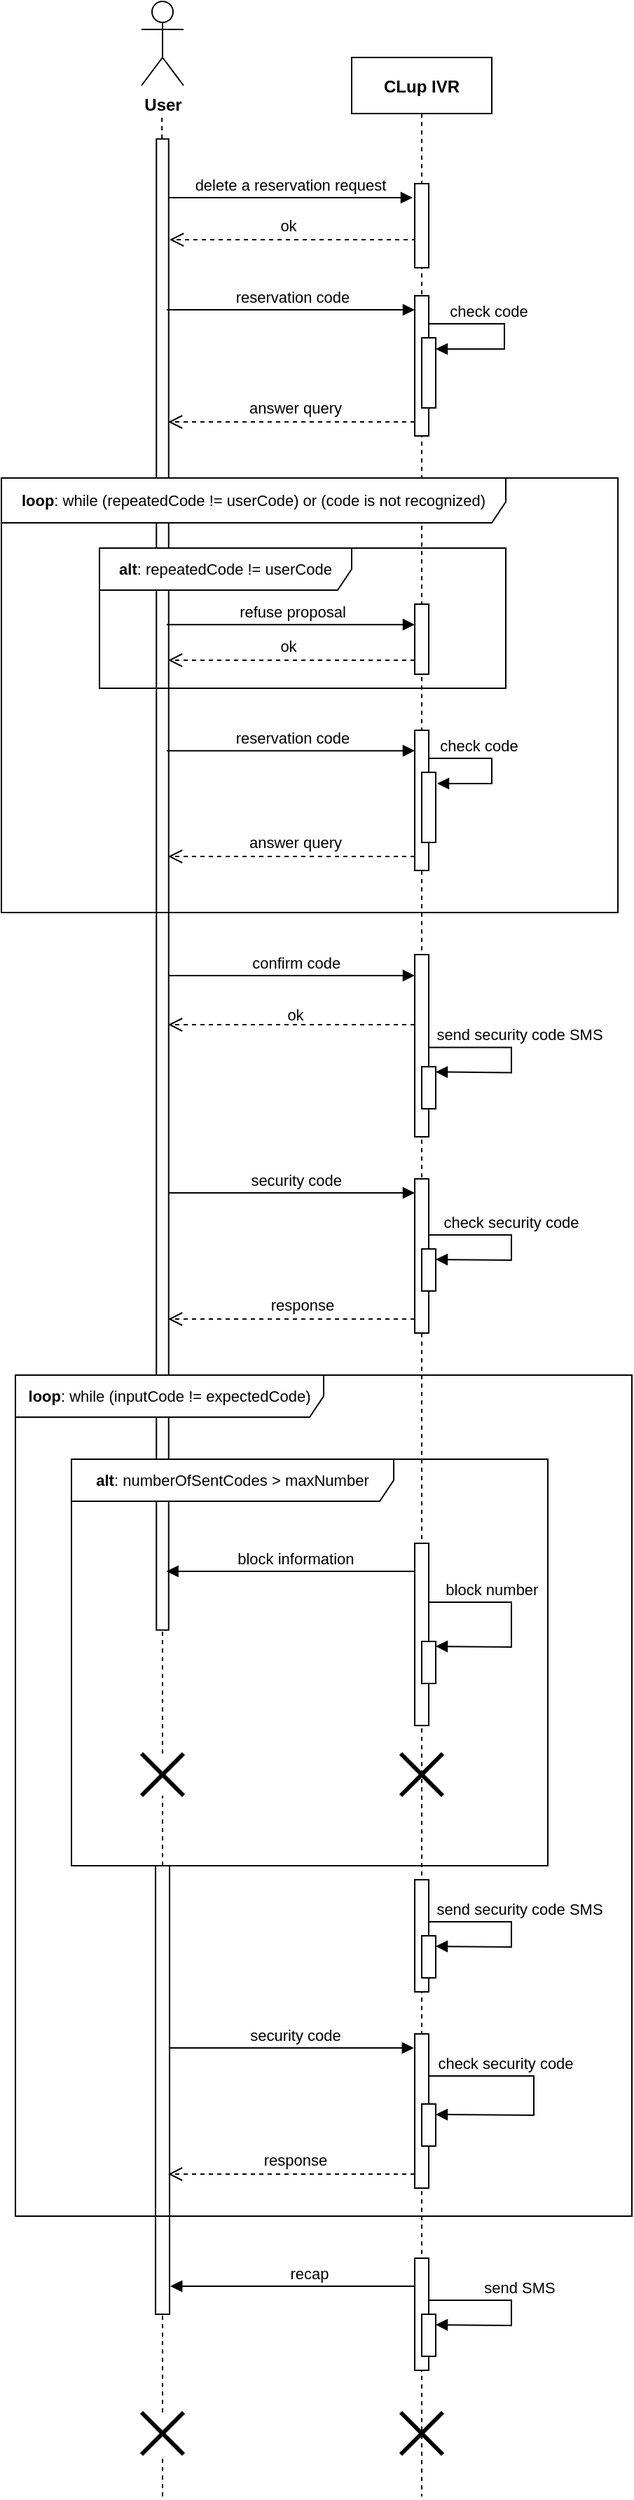<mxfile version="13.10.9" type="device"><diagram id="kgpKYQtTHZ0yAKxKKP6v" name="Page-1"><mxGraphModel dx="868" dy="448" grid="1" gridSize="10" guides="1" tooltips="1" connect="1" arrows="1" fold="1" page="1" pageScale="1" pageWidth="850" pageHeight="1100" math="0" shadow="0"><root><mxCell id="0"/><mxCell id="1" parent="0"/><mxCell id="AfKN29l5M98JI11D3L4m-51" value="send SMS" style="verticalAlign=bottom;endArrow=block;shadow=0;strokeWidth=1;rounded=0;entryX=0.25;entryY=0;entryDx=0;entryDy=0;" edge="1" parent="1"><mxGeometry x="-0.059" y="6" relative="1" as="geometry"><mxPoint x="350" y="1680" as="sourcePoint"/><mxPoint x="360" y="1697.5" as="targetPoint"/><Array as="points"><mxPoint x="414" y="1680"/><mxPoint x="414" y="1698"/></Array><mxPoint as="offset"/></mxGeometry></mxCell><mxCell id="SQl4kbF1-6tRpaSCgyE5-35" value="recap" style="verticalAlign=bottom;endArrow=block;shadow=0;strokeWidth=1;entryX=0.05;entryY=1.06;entryDx=0;entryDy=0;entryPerimeter=0;" parent="1" edge="1"><mxGeometry x="-0.078" relative="1" as="geometry"><mxPoint x="355.0" y="1670" as="sourcePoint"/><mxPoint x="170.6" y="1670" as="targetPoint"/><Array as="points"><mxPoint x="300.6" y="1670"/><mxPoint x="220.6" y="1670"/></Array><mxPoint as="offset"/></mxGeometry></mxCell><mxCell id="AfKN29l5M98JI11D3L4m-45" value="check security code" style="verticalAlign=bottom;endArrow=block;shadow=0;strokeWidth=1;rounded=0;entryX=0.25;entryY=0;entryDx=0;entryDy=0;" edge="1" parent="1" source="3nuBFxr9cyL0pnOWT2aG-5"><mxGeometry x="-0.324" relative="1" as="geometry"><mxPoint x="350" y="1530" as="sourcePoint"/><mxPoint x="360" y="1547.5" as="targetPoint"/><Array as="points"><mxPoint x="430" y="1520"/><mxPoint x="430" y="1548"/></Array><mxPoint as="offset"/></mxGeometry></mxCell><mxCell id="AfKN29l5M98JI11D3L4m-41" value="security code" style="verticalAlign=bottom;endArrow=block;shadow=0;strokeWidth=1;entryX=0.05;entryY=1.06;entryDx=0;entryDy=0;entryPerimeter=0;" edge="1" parent="1"><mxGeometry x="0.085" relative="1" as="geometry"><mxPoint x="160.0" y="1500" as="sourcePoint"/><mxPoint x="344.4" y="1500" as="targetPoint"/><Array as="points"><mxPoint x="210" y="1500"/><mxPoint x="290" y="1500"/></Array><mxPoint as="offset"/></mxGeometry></mxCell><mxCell id="AfKN29l5M98JI11D3L4m-39" value="send security code SMS" style="verticalAlign=bottom;endArrow=block;shadow=0;strokeWidth=1;rounded=0;entryX=0.25;entryY=0;entryDx=0;entryDy=0;" edge="1" parent="1"><mxGeometry x="-0.059" y="6" relative="1" as="geometry"><mxPoint x="350" y="1410" as="sourcePoint"/><mxPoint x="360" y="1427.5" as="targetPoint"/><Array as="points"><mxPoint x="414" y="1410"/><mxPoint x="414" y="1428"/></Array><mxPoint as="offset"/></mxGeometry></mxCell><mxCell id="AfKN29l5M98JI11D3L4m-35" value="block number" style="verticalAlign=bottom;endArrow=block;shadow=0;strokeWidth=1;rounded=0;entryX=0.25;entryY=0;entryDx=0;entryDy=0;exitX=0.82;exitY=0.323;exitDx=0;exitDy=0;exitPerimeter=0;" edge="1" parent="1" source="AfKN29l5M98JI11D3L4m-33"><mxGeometry x="-0.362" relative="1" as="geometry"><mxPoint x="350" y="1196" as="sourcePoint"/><mxPoint x="360" y="1213.5" as="targetPoint"/><Array as="points"><mxPoint x="414" y="1182"/><mxPoint x="414" y="1214"/></Array><mxPoint as="offset"/></mxGeometry></mxCell><mxCell id="AfKN29l5M98JI11D3L4m-30" value="check security code" style="verticalAlign=bottom;endArrow=block;shadow=0;strokeWidth=1;rounded=0;entryX=0.25;entryY=0;entryDx=0;entryDy=0;" edge="1" parent="1"><mxGeometry x="-0.059" relative="1" as="geometry"><mxPoint x="350" y="920" as="sourcePoint"/><mxPoint x="360" y="937.5" as="targetPoint"/><Array as="points"><mxPoint x="414" y="920"/><mxPoint x="414" y="938"/></Array><mxPoint as="offset"/></mxGeometry></mxCell><mxCell id="AfKN29l5M98JI11D3L4m-28" value="send security code SMS" style="verticalAlign=bottom;endArrow=block;shadow=0;strokeWidth=1;rounded=0;entryX=0.25;entryY=0;entryDx=0;entryDy=0;" edge="1" parent="1"><mxGeometry x="-0.059" y="6" relative="1" as="geometry"><mxPoint x="350" y="786.21" as="sourcePoint"/><mxPoint x="360" y="803.71" as="targetPoint"/><Array as="points"><mxPoint x="414" y="786.21"/><mxPoint x="414" y="804.21"/></Array><mxPoint as="offset"/></mxGeometry></mxCell><mxCell id="AfKN29l5M98JI11D3L4m-20" value="check code" style="verticalAlign=bottom;endArrow=block;shadow=0;strokeWidth=1;rounded=0;entryX=0.16;entryY=0;entryDx=0;entryDy=0;entryPerimeter=0;" edge="1" parent="1"><mxGeometry x="-0.191" relative="1" as="geometry"><mxPoint x="346" y="580" as="sourcePoint"/><mxPoint x="361" y="598" as="targetPoint"/><Array as="points"><mxPoint x="400" y="580"/><mxPoint x="400" y="598"/></Array><mxPoint as="offset"/></mxGeometry></mxCell><mxCell id="AfKN29l5M98JI11D3L4m-9" value="check code" style="verticalAlign=bottom;endArrow=block;shadow=0;strokeWidth=1;rounded=0;entryX=0.16;entryY=0;entryDx=0;entryDy=0;entryPerimeter=0;" edge="1" parent="1" target="SQl4kbF1-6tRpaSCgyE5-10"><mxGeometry x="-0.191" relative="1" as="geometry"><mxPoint x="345" y="270" as="sourcePoint"/><mxPoint x="380" y="288" as="targetPoint"/><Array as="points"><mxPoint x="409" y="270"/><mxPoint x="409" y="288"/></Array><mxPoint as="offset"/></mxGeometry></mxCell><mxCell id="78HqADANHhz3Iqn3kBpb-2" value="" style="verticalAlign=bottom;endArrow=open;dashed=1;endSize=8;shadow=0;strokeWidth=1;" parent="1" edge="1"><mxGeometry x="-0.003" y="-39" relative="1" as="geometry"><mxPoint x="170" y="210" as="targetPoint"/><mxPoint x="346" y="210" as="sourcePoint"/><Array as="points"/><mxPoint as="offset"/></mxGeometry></mxCell><mxCell id="3nuBFxr9cyL0pnOWT2aG-5" value="CLup IVR" style="shape=umlLifeline;perimeter=lifelinePerimeter;container=1;collapsible=0;recursiveResize=0;rounded=0;shadow=0;strokeWidth=1;fontStyle=1" parent="1" vertex="1"><mxGeometry x="300" y="80" width="100" height="1740" as="geometry"/></mxCell><mxCell id="3nuBFxr9cyL0pnOWT2aG-6" value="" style="points=[];perimeter=orthogonalPerimeter;rounded=0;shadow=0;strokeWidth=1;" parent="3nuBFxr9cyL0pnOWT2aG-5" vertex="1"><mxGeometry x="45" y="90" width="10" height="60" as="geometry"/></mxCell><mxCell id="SQl4kbF1-6tRpaSCgyE5-21" value="" style="points=[];perimeter=orthogonalPerimeter;rounded=0;shadow=0;strokeWidth=1;" parent="3nuBFxr9cyL0pnOWT2aG-5" vertex="1"><mxGeometry x="45" y="800" width="10" height="110" as="geometry"/></mxCell><mxCell id="AfKN29l5M98JI11D3L4m-2" value="" style="points=[];perimeter=orthogonalPerimeter;rounded=0;shadow=0;strokeWidth=1;" vertex="1" parent="3nuBFxr9cyL0pnOWT2aG-5"><mxGeometry x="45" y="170" width="10" height="100" as="geometry"/></mxCell><mxCell id="SQl4kbF1-6tRpaSCgyE5-10" value="" style="rounded=0;whiteSpace=wrap;html=1;direction=south;" parent="3nuBFxr9cyL0pnOWT2aG-5" vertex="1"><mxGeometry x="50" y="200" width="10" height="50" as="geometry"/></mxCell><mxCell id="AfKN29l5M98JI11D3L4m-12" value="" style="points=[];perimeter=orthogonalPerimeter;rounded=0;shadow=0;strokeWidth=1;" vertex="1" parent="3nuBFxr9cyL0pnOWT2aG-5"><mxGeometry x="45" y="390" width="10" height="50" as="geometry"/></mxCell><mxCell id="SQl4kbF1-6tRpaSCgyE5-19" value="" style="points=[];perimeter=orthogonalPerimeter;rounded=0;shadow=0;strokeWidth=1;" parent="3nuBFxr9cyL0pnOWT2aG-5" vertex="1"><mxGeometry x="45" y="640" width="10" height="130" as="geometry"/></mxCell><mxCell id="AfKN29l5M98JI11D3L4m-27" value="" style="rounded=0;whiteSpace=wrap;html=1;fontSize=11;direction=south;" vertex="1" parent="3nuBFxr9cyL0pnOWT2aG-5"><mxGeometry x="50" y="720" width="10" height="30" as="geometry"/></mxCell><mxCell id="AfKN29l5M98JI11D3L4m-29" value="" style="rounded=0;whiteSpace=wrap;html=1;fontSize=11;direction=south;" vertex="1" parent="3nuBFxr9cyL0pnOWT2aG-5"><mxGeometry x="50" y="850" width="10" height="30" as="geometry"/></mxCell><mxCell id="SQl4kbF1-6tRpaSCgyE5-39" value="" style="shape=umlDestroy;whiteSpace=wrap;html=1;strokeWidth=3;fontSize=11;" parent="3nuBFxr9cyL0pnOWT2aG-5" vertex="1"><mxGeometry x="35" y="1210" width="30" height="30" as="geometry"/></mxCell><mxCell id="AfKN29l5M98JI11D3L4m-38" value="" style="points=[];perimeter=orthogonalPerimeter;rounded=0;shadow=0;strokeWidth=1;" vertex="1" parent="3nuBFxr9cyL0pnOWT2aG-5"><mxGeometry x="45" y="1300" width="10" height="80" as="geometry"/></mxCell><mxCell id="AfKN29l5M98JI11D3L4m-40" value="" style="rounded=0;whiteSpace=wrap;html=1;fontSize=11;direction=south;" vertex="1" parent="3nuBFxr9cyL0pnOWT2aG-5"><mxGeometry x="50" y="1340" width="10" height="30" as="geometry"/></mxCell><mxCell id="AfKN29l5M98JI11D3L4m-44" value="" style="points=[];perimeter=orthogonalPerimeter;rounded=0;shadow=0;strokeWidth=1;" vertex="1" parent="3nuBFxr9cyL0pnOWT2aG-5"><mxGeometry x="45" y="1410" width="10" height="110" as="geometry"/></mxCell><mxCell id="AfKN29l5M98JI11D3L4m-43" value="" style="rounded=0;whiteSpace=wrap;html=1;fontSize=11;direction=south;" vertex="1" parent="3nuBFxr9cyL0pnOWT2aG-5"><mxGeometry x="50" y="1460" width="10" height="30" as="geometry"/></mxCell><mxCell id="SQl4kbF1-6tRpaSCgyE5-27" value="" style="rounded=0;whiteSpace=wrap;html=1;direction=south;" parent="3nuBFxr9cyL0pnOWT2aG-5" vertex="1"><mxGeometry x="45" y="1570" width="10" height="80" as="geometry"/></mxCell><mxCell id="78HqADANHhz3Iqn3kBpb-17" value="" style="rounded=0;whiteSpace=wrap;html=1;direction=south;" parent="3nuBFxr9cyL0pnOWT2aG-5" vertex="1"><mxGeometry x="50" y="1610" width="10" height="30" as="geometry"/></mxCell><mxCell id="AfKN29l5M98JI11D3L4m-52" value="" style="shape=umlDestroy;whiteSpace=wrap;html=1;strokeWidth=3;fontSize=11;" vertex="1" parent="3nuBFxr9cyL0pnOWT2aG-5"><mxGeometry x="35" y="1680" width="30" height="30" as="geometry"/></mxCell><mxCell id="78HqADANHhz3Iqn3kBpb-1" value="delete a reservation request" style="verticalAlign=bottom;endArrow=block;shadow=0;strokeWidth=1;" parent="1" edge="1"><mxGeometry x="0.018" y="1" relative="1" as="geometry"><mxPoint x="166.5" y="180" as="sourcePoint"/><mxPoint x="343.5" y="180" as="targetPoint"/><Array as="points"><mxPoint x="216.5" y="180"/><mxPoint x="296.5" y="180"/></Array><mxPoint y="1" as="offset"/></mxGeometry></mxCell><mxCell id="SQl4kbF1-6tRpaSCgyE5-22" value="security code" style="verticalAlign=bottom;endArrow=block;shadow=0;strokeWidth=1;entryX=0.05;entryY=1.06;entryDx=0;entryDy=0;entryPerimeter=0;" parent="1" edge="1"><mxGeometry x="0.085" relative="1" as="geometry"><mxPoint x="160.6" y="890" as="sourcePoint"/><mxPoint x="345.0" y="890" as="targetPoint"/><Array as="points"><mxPoint x="210.6" y="890"/><mxPoint x="290.6" y="890"/></Array><mxPoint as="offset"/></mxGeometry></mxCell><mxCell id="SQl4kbF1-6tRpaSCgyE5-17" value="confirm code" style="verticalAlign=bottom;endArrow=block;shadow=0;strokeWidth=1;entryX=0.05;entryY=1.06;entryDx=0;entryDy=0;entryPerimeter=0;" parent="1" edge="1"><mxGeometry x="0.085" relative="1" as="geometry"><mxPoint x="160.6" y="734.96" as="sourcePoint"/><mxPoint x="345.0" y="734.96" as="targetPoint"/><Array as="points"><mxPoint x="210.6" y="734.96"/><mxPoint x="290.6" y="734.96"/></Array><mxPoint as="offset"/></mxGeometry></mxCell><mxCell id="OjuSzZQgA0Jdczm6zic6-1" value="&lt;b&gt;User&lt;/b&gt;" style="shape=umlActor;verticalLabelPosition=bottom;verticalAlign=top;html=1;outlineConnect=0;" parent="1" vertex="1"><mxGeometry x="150" y="40" width="30" height="60" as="geometry"/></mxCell><mxCell id="OjuSzZQgA0Jdczm6zic6-3" value="" style="endArrow=none;dashed=1;html=1;" parent="1" source="AfKN29l5M98JI11D3L4m-36" edge="1"><mxGeometry width="50" height="50" relative="1" as="geometry"><mxPoint x="165" y="1630" as="sourcePoint"/><mxPoint x="164.6" y="120" as="targetPoint"/><Array as="points"/></mxGeometry></mxCell><mxCell id="OjuSzZQgA0Jdczm6zic6-6" value="" style="rounded=0;whiteSpace=wrap;html=1;rotation=90;" parent="1" vertex="1"><mxGeometry x="-366.85" y="665.64" width="1063.71" height="8.75" as="geometry"/></mxCell><mxCell id="SQl4kbF1-6tRpaSCgyE5-20" value="" style="verticalAlign=bottom;endArrow=open;dashed=1;endSize=8;shadow=0;strokeWidth=1;" parent="1" edge="1"><mxGeometry x="-0.003" y="-39" relative="1" as="geometry"><mxPoint x="169" y="770" as="targetPoint"/><mxPoint x="345" y="770" as="sourcePoint"/><Array as="points"/><mxPoint as="offset"/></mxGeometry></mxCell><mxCell id="SQl4kbF1-6tRpaSCgyE5-23" value="" style="verticalAlign=bottom;endArrow=open;dashed=1;endSize=8;shadow=0;strokeWidth=1;" parent="1" edge="1"><mxGeometry x="-0.003" y="-39" relative="1" as="geometry"><mxPoint x="169" y="980" as="targetPoint"/><mxPoint x="345" y="980" as="sourcePoint"/><Array as="points"/><mxPoint as="offset"/></mxGeometry></mxCell><mxCell id="SQl4kbF1-6tRpaSCgyE5-24" value="response" style="text;html=1;strokeColor=none;fillColor=none;align=center;verticalAlign=middle;whiteSpace=wrap;rounded=0;fontSize=11;" parent="1" vertex="1"><mxGeometry x="210" y="960" width="110" height="20" as="geometry"/></mxCell><mxCell id="SQl4kbF1-6tRpaSCgyE5-46" value="ok" style="text;html=1;strokeColor=none;fillColor=none;align=center;verticalAlign=middle;whiteSpace=wrap;rounded=0;fontSize=11;" parent="1" vertex="1"><mxGeometry x="240" y="740" width="40" height="46.21" as="geometry"/></mxCell><mxCell id="SQl4kbF1-6tRpaSCgyE5-49" value="ok" style="text;html=1;strokeColor=none;fillColor=none;align=center;verticalAlign=middle;whiteSpace=wrap;rounded=0;fontSize=11;" parent="1" vertex="1"><mxGeometry x="235" y="190" width="40" height="20" as="geometry"/></mxCell><mxCell id="AfKN29l5M98JI11D3L4m-1" value="reservation code" style="verticalAlign=bottom;endArrow=block;shadow=0;strokeWidth=1;" edge="1" parent="1"><mxGeometry x="0.018" y="1" relative="1" as="geometry"><mxPoint x="168" y="260" as="sourcePoint"/><mxPoint x="345" y="260" as="targetPoint"/><Array as="points"><mxPoint x="218" y="260"/><mxPoint x="298" y="260"/></Array><mxPoint y="1" as="offset"/></mxGeometry></mxCell><mxCell id="AfKN29l5M98JI11D3L4m-3" value="" style="verticalAlign=bottom;endArrow=open;dashed=1;endSize=8;shadow=0;strokeWidth=1;" edge="1" parent="1"><mxGeometry x="-0.003" y="-39" relative="1" as="geometry"><mxPoint x="169" y="340" as="targetPoint"/><mxPoint x="345" y="340" as="sourcePoint"/><Array as="points"><mxPoint x="250" y="340"/></Array><mxPoint as="offset"/></mxGeometry></mxCell><mxCell id="AfKN29l5M98JI11D3L4m-4" value="&lt;font style=&quot;font-size: 11px&quot;&gt;answer query&lt;/font&gt;" style="text;html=1;strokeColor=none;fillColor=none;align=center;verticalAlign=middle;whiteSpace=wrap;rounded=0;fontSize=11;" vertex="1" parent="1"><mxGeometry x="185" y="320" width="150" height="20" as="geometry"/></mxCell><mxCell id="AfKN29l5M98JI11D3L4m-11" value="refuse proposal" style="verticalAlign=bottom;endArrow=block;shadow=0;strokeWidth=1;" edge="1" parent="1"><mxGeometry x="0.018" y="1" relative="1" as="geometry"><mxPoint x="168" y="484.6" as="sourcePoint"/><mxPoint x="345" y="484.6" as="targetPoint"/><Array as="points"><mxPoint x="218" y="484.6"/><mxPoint x="298" y="484.6"/></Array><mxPoint y="1" as="offset"/></mxGeometry></mxCell><mxCell id="AfKN29l5M98JI11D3L4m-13" value="" style="verticalAlign=bottom;endArrow=open;dashed=1;endSize=8;shadow=0;strokeWidth=1;" edge="1" parent="1"><mxGeometry x="-0.003" y="-39" relative="1" as="geometry"><mxPoint x="169" y="510" as="targetPoint"/><mxPoint x="345" y="510" as="sourcePoint"/><Array as="points"/><mxPoint as="offset"/></mxGeometry></mxCell><mxCell id="AfKN29l5M98JI11D3L4m-14" value="ok" style="text;html=1;strokeColor=none;fillColor=none;align=center;verticalAlign=middle;whiteSpace=wrap;rounded=0;fontSize=11;" vertex="1" parent="1"><mxGeometry x="180" y="490" width="150" height="20" as="geometry"/></mxCell><mxCell id="AfKN29l5M98JI11D3L4m-16" value="reservation code" style="verticalAlign=bottom;endArrow=block;shadow=0;strokeWidth=1;" edge="1" parent="1"><mxGeometry x="0.018" y="1" relative="1" as="geometry"><mxPoint x="168" y="574.6" as="sourcePoint"/><mxPoint x="345" y="574.6" as="targetPoint"/><Array as="points"><mxPoint x="218" y="574.6"/><mxPoint x="298" y="574.6"/></Array><mxPoint y="1" as="offset"/></mxGeometry></mxCell><mxCell id="AfKN29l5M98JI11D3L4m-17" value="" style="points=[];perimeter=orthogonalPerimeter;rounded=0;shadow=0;strokeWidth=1;" vertex="1" parent="1"><mxGeometry x="345" y="560" width="10" height="100" as="geometry"/></mxCell><mxCell id="AfKN29l5M98JI11D3L4m-19" value="" style="rounded=0;whiteSpace=wrap;html=1;direction=south;" vertex="1" parent="1"><mxGeometry x="350" y="590" width="10" height="50" as="geometry"/></mxCell><mxCell id="AfKN29l5M98JI11D3L4m-21" value="" style="verticalAlign=bottom;endArrow=open;dashed=1;endSize=8;shadow=0;strokeWidth=1;" edge="1" parent="1"><mxGeometry x="-0.003" y="-39" relative="1" as="geometry"><mxPoint x="169" y="650" as="targetPoint"/><mxPoint x="345" y="650" as="sourcePoint"/><Array as="points"><mxPoint x="250" y="650"/></Array><mxPoint as="offset"/></mxGeometry></mxCell><mxCell id="AfKN29l5M98JI11D3L4m-22" value="&lt;font style=&quot;font-size: 11px&quot;&gt;answer query&lt;/font&gt;" style="text;html=1;strokeColor=none;fillColor=none;align=center;verticalAlign=middle;whiteSpace=wrap;rounded=0;fontSize=11;" vertex="1" parent="1"><mxGeometry x="215" y="630" width="90" height="20" as="geometry"/></mxCell><mxCell id="AfKN29l5M98JI11D3L4m-32" value="block information" style="verticalAlign=bottom;endArrow=block;shadow=0;strokeWidth=1;entryX=0.05;entryY=1.06;entryDx=0;entryDy=0;entryPerimeter=0;" edge="1" parent="1"><mxGeometry relative="1" as="geometry"><mxPoint x="352.2" y="1160" as="sourcePoint"/><mxPoint x="167.8" y="1160" as="targetPoint"/><Array as="points"><mxPoint x="297.8" y="1160"/><mxPoint x="217.8" y="1160"/></Array><mxPoint as="offset"/></mxGeometry></mxCell><mxCell id="AfKN29l5M98JI11D3L4m-33" value="" style="points=[];perimeter=orthogonalPerimeter;rounded=0;shadow=0;strokeWidth=1;" vertex="1" parent="1"><mxGeometry x="345" y="1140" width="10" height="130" as="geometry"/></mxCell><mxCell id="SQl4kbF1-6tRpaSCgyE5-44" value="" style="rounded=0;whiteSpace=wrap;html=1;fontSize=11;direction=south;" parent="1" vertex="1"><mxGeometry x="350" y="1210" width="10" height="30" as="geometry"/></mxCell><mxCell id="AfKN29l5M98JI11D3L4m-36" value="" style="shape=umlDestroy;whiteSpace=wrap;html=1;strokeWidth=3;fontSize=11;" vertex="1" parent="1"><mxGeometry x="150" y="1290" width="30" height="30" as="geometry"/></mxCell><mxCell id="AfKN29l5M98JI11D3L4m-37" value="" style="endArrow=none;dashed=1;html=1;" edge="1" parent="1" source="AfKN29l5M98JI11D3L4m-53" target="AfKN29l5M98JI11D3L4m-36"><mxGeometry width="50" height="50" relative="1" as="geometry"><mxPoint x="165" y="1851.6" as="sourcePoint"/><mxPoint x="164.6" y="120" as="targetPoint"/><Array as="points"/></mxGeometry></mxCell><mxCell id="AfKN29l5M98JI11D3L4m-42" value="" style="points=[];perimeter=orthogonalPerimeter;rounded=0;shadow=0;strokeWidth=1;" vertex="1" parent="1"><mxGeometry x="160" y="1370" width="10" height="320" as="geometry"/></mxCell><mxCell id="AfKN29l5M98JI11D3L4m-46" value="" style="verticalAlign=bottom;endArrow=open;dashed=1;endSize=8;shadow=0;strokeWidth=1;" edge="1" parent="1"><mxGeometry x="-0.003" y="-39" relative="1" as="geometry"><mxPoint x="169" y="1590" as="targetPoint"/><mxPoint x="345" y="1590" as="sourcePoint"/><Array as="points"/><mxPoint as="offset"/></mxGeometry></mxCell><mxCell id="AfKN29l5M98JI11D3L4m-47" value="&lt;font style=&quot;font-size: 11px&quot;&gt;response&lt;/font&gt;" style="text;html=1;strokeColor=none;fillColor=none;align=center;verticalAlign=middle;whiteSpace=wrap;rounded=0;" vertex="1" parent="1"><mxGeometry x="240" y="1570" width="40" height="20" as="geometry"/></mxCell><mxCell id="AfKN29l5M98JI11D3L4m-53" value="" style="shape=umlDestroy;whiteSpace=wrap;html=1;strokeWidth=3;fontSize=11;" vertex="1" parent="1"><mxGeometry x="150" y="1760" width="30" height="30" as="geometry"/></mxCell><mxCell id="AfKN29l5M98JI11D3L4m-54" value="" style="endArrow=none;dashed=1;html=1;" edge="1" parent="1" target="AfKN29l5M98JI11D3L4m-53"><mxGeometry width="50" height="50" relative="1" as="geometry"><mxPoint x="165" y="1820" as="sourcePoint"/><mxPoint x="165" y="1320" as="targetPoint"/><Array as="points"/></mxGeometry></mxCell><mxCell id="AfKN29l5M98JI11D3L4m-10" value="&lt;span style=&quot;font-size: 11px&quot;&gt;&lt;b&gt;alt&lt;/b&gt;: repeatedCode != userCode&lt;/span&gt;" style="shape=umlFrame;whiteSpace=wrap;html=1;width=180;height=30;" vertex="1" parent="1"><mxGeometry x="120" y="430" width="290" height="100" as="geometry"/></mxCell><mxCell id="78HqADANHhz3Iqn3kBpb-12" value="&lt;font style=&quot;font-size: 11px&quot;&gt;&lt;b&gt;loop&lt;/b&gt;: while (repeatedCode != userCode) or (code is not recognized)&lt;/font&gt;" style="shape=umlFrame;whiteSpace=wrap;html=1;width=360;height=32;" parent="1" vertex="1"><mxGeometry x="50" y="380" width="440" height="310" as="geometry"/></mxCell><mxCell id="AfKN29l5M98JI11D3L4m-31" value="&lt;span style=&quot;font-size: 11px&quot;&gt;&lt;b&gt;alt&lt;/b&gt;: numberOfSentCodes &amp;gt; maxNumber&lt;/span&gt;" style="shape=umlFrame;whiteSpace=wrap;html=1;width=230;height=30;" vertex="1" parent="1"><mxGeometry x="100" y="1080" width="340" height="290" as="geometry"/></mxCell><mxCell id="SQl4kbF1-6tRpaSCgyE5-25" value="&lt;font style=&quot;font-size: 11px&quot;&gt;&lt;b&gt;loop&lt;/b&gt;: while (inputCode != expectedCode)&lt;/font&gt;" style="shape=umlFrame;whiteSpace=wrap;html=1;width=220;height=30;" parent="1" vertex="1"><mxGeometry x="60" y="1020" width="440" height="600" as="geometry"/></mxCell></root></mxGraphModel></diagram></mxfile>